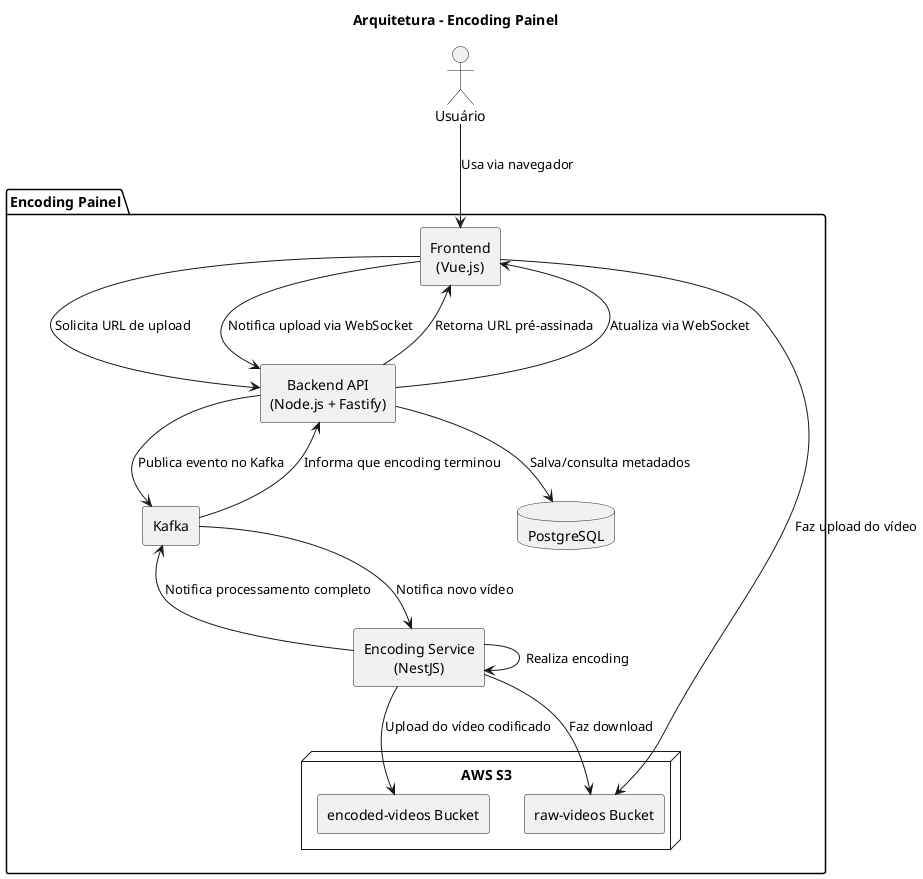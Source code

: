 @startuml
title Arquitetura - Encoding Painel 

skinparam componentStyle rectangle
skinparam defaultTextAlignment center
top to bottom direction

actor "Usuário" as usuario

package "Encoding Painel" {
    [Frontend\n(Vue.js)] as frontend
    [Backend API\n(Node.js + Fastify)] as backend
    database "PostgreSQL" as database
    [Kafka] as kafka
    [Encoding Service\n(NestJS)] as encoding_service

    node "AWS S3" {
        [raw-videos Bucket] as raw_bucket
        [encoded-videos Bucket] as encoded_bucket
    }
}

usuario --> frontend : Usa via navegador
frontend --> backend : Solicita URL de upload
backend --> frontend : Retorna URL pré-assinada
frontend --> raw_bucket : Faz upload do vídeo
frontend --> backend : Notifica upload via WebSocket
backend --> kafka : Publica evento no Kafka
kafka --> encoding_service : Notifica novo vídeo
encoding_service --> raw_bucket : Faz download
encoding_service --> encoding_service : Realiza encoding
encoding_service --> encoded_bucket : Upload do vídeo codificado
encoding_service --> kafka : Notifica processamento completo
kafka --> backend : Informa que encoding terminou
backend --> frontend : Atualiza via WebSocket
backend --> database : Salva/consulta metadados

@enduml

